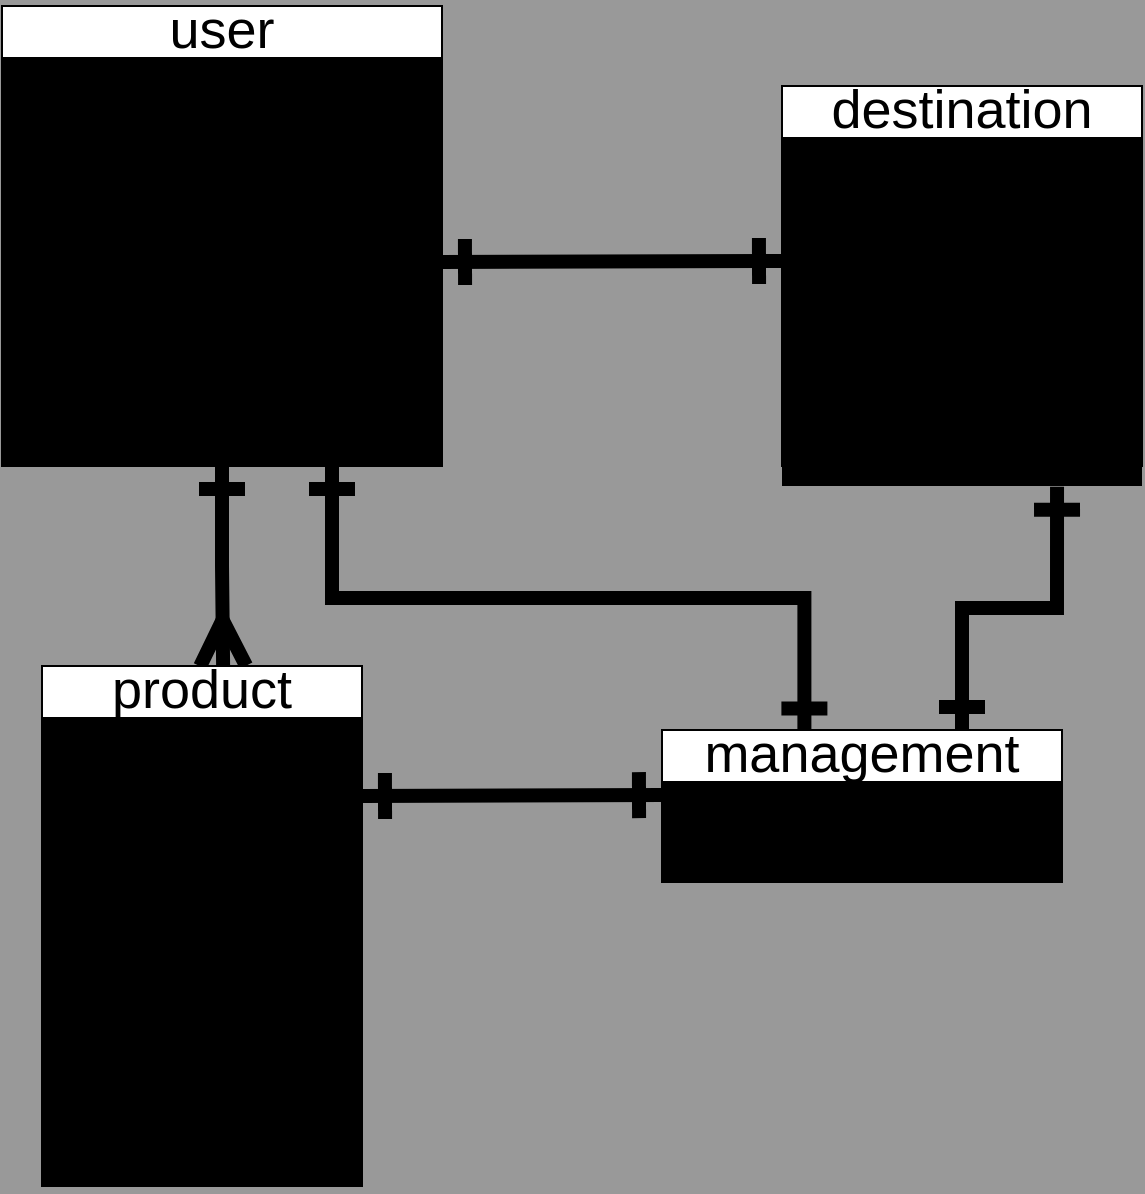 <mxfile version="13.10.0" type="embed">
    <diagram id="ZYMd7Hd8cIttcolMYnC9" name="ページ1">
        <mxGraphModel dx="769" dy="2059" grid="1" gridSize="10" guides="1" tooltips="1" connect="1" arrows="1" fold="1" page="1" pageScale="1" pageWidth="850" pageHeight="1100" background="#999999" math="0" shadow="0">
            <root>
                <mxCell id="0"/>
                <mxCell id="1" parent="0"/>
                <mxCell id="10" value="&lt;br&gt;" style="text;html=1;align=center;verticalAlign=middle;resizable=0;points=[];autosize=1;fontSize=19;" parent="1" vertex="1">
                    <mxGeometry x="120" y="295" width="20" height="30" as="geometry"/>
                </mxCell>
                <mxCell id="122" style="edgeStyle=orthogonalEdgeStyle;rounded=0;orthogonalLoop=1;jettySize=auto;html=1;exitX=0.5;exitY=1;exitDx=0;exitDy=0;entryX=0.566;entryY=0;entryDx=0;entryDy=0;entryPerimeter=0;startArrow=ERone;startFill=0;startSize=15;endArrow=ERmany;endFill=0;endSize=15;targetPerimeterSpacing=0;strokeColor=#000000;strokeWidth=7;fontSize=20;fontColor=#000000;" edge="1" parent="1" source="40" target="57">
                    <mxGeometry relative="1" as="geometry"/>
                </mxCell>
                <mxCell id="124" style="edgeStyle=orthogonalEdgeStyle;rounded=0;orthogonalLoop=1;jettySize=auto;html=1;exitX=0.75;exitY=1;exitDx=0;exitDy=0;entryX=0.356;entryY=0.01;entryDx=0;entryDy=0;entryPerimeter=0;startArrow=ERone;startFill=0;startSize=15;endArrow=ERone;endFill=0;endSize=15;targetPerimeterSpacing=0;strokeColor=#000000;strokeWidth=7;fontSize=20;fontColor=#000000;" edge="1" parent="1" source="40" target="70">
                    <mxGeometry relative="1" as="geometry"/>
                </mxCell>
                <mxCell id="40" value="user" style="swimlane;fontStyle=0;childLayout=stackLayout;horizontal=1;startSize=26;horizontalStack=0;resizeParent=1;resizeParentMax=0;resizeLast=0;collapsible=1;marginBottom=0;align=center;fontSize=27;gradientColor=none;strokeColor=#000000;fontColor=#000000;fillColor=#FFFFFF;verticalAlign=bottom;" parent="1" vertex="1">
                    <mxGeometry x="20" y="-90" width="220" height="230" as="geometry"/>
                </mxCell>
                <mxCell id="41" value="nickname&#10;email&#10;encrypted_password&#10;family_name&#10;first_name&#10;family_name_kana&#10;first_name_kana&#10;birth_day&#10;" style="text;strokeColor=none;spacingLeft=4;spacingRight=4;overflow=hidden;rotatable=0;points=[[0,0.5],[1,0.5]];portConstraint=eastwest;fontSize=20;fillColor=#000000;" parent="40" vertex="1">
                    <mxGeometry y="26" width="220" height="204" as="geometry"/>
                </mxCell>
                <mxCell id="123" style="edgeStyle=orthogonalEdgeStyle;rounded=0;orthogonalLoop=1;jettySize=auto;html=1;exitX=1;exitY=0.25;exitDx=0;exitDy=0;startArrow=ERone;startFill=0;startSize=15;endArrow=ERone;endFill=0;endSize=15;targetPerimeterSpacing=0;strokeColor=#000000;strokeWidth=7;fontSize=20;fontColor=#000000;" edge="1" parent="1" source="57">
                    <mxGeometry relative="1" as="geometry">
                        <mxPoint x="350" y="304.529" as="targetPoint"/>
                    </mxGeometry>
                </mxCell>
                <mxCell id="57" value="product" style="swimlane;fontStyle=0;childLayout=stackLayout;horizontal=1;startSize=26;horizontalStack=0;resizeParent=1;resizeParentMax=0;resizeLast=0;collapsible=1;marginBottom=0;align=center;fontSize=27;gradientColor=none;verticalAlign=bottom;fontColor=#000000;fillColor=#FFFFFF;" parent="1" vertex="1">
                    <mxGeometry x="40" y="240" width="160" height="260" as="geometry"/>
                </mxCell>
                <mxCell id="58" value="name&#10;price&#10;descripion&#10;status_id&#10;prefecture_id&#10;area&#10;state&#10;days&#10;user_id" style="text;strokeColor=none;spacingLeft=4;spacingRight=4;overflow=hidden;rotatable=0;points=[[0,0.5],[1,0.5]];portConstraint=eastwest;fontSize=20;fillColor=#000000;" parent="57" vertex="1">
                    <mxGeometry y="26" width="160" height="234" as="geometry"/>
                </mxCell>
                <mxCell id="125" style="edgeStyle=orthogonalEdgeStyle;rounded=0;orthogonalLoop=1;jettySize=auto;html=1;exitX=0.75;exitY=0;exitDx=0;exitDy=0;entryX=0.764;entryY=1.002;entryDx=0;entryDy=0;entryPerimeter=0;startArrow=ERone;startFill=0;startSize=15;endArrow=ERone;endFill=0;endSize=15;targetPerimeterSpacing=0;strokeColor=#000000;strokeWidth=7;fontSize=20;fontColor=#000000;" edge="1" parent="1" source="70" target="81">
                    <mxGeometry relative="1" as="geometry"/>
                </mxCell>
                <mxCell id="70" value="management" style="swimlane;fontStyle=0;childLayout=stackLayout;horizontal=1;startSize=26;horizontalStack=0;resizeParent=1;resizeParentMax=0;resizeLast=0;collapsible=1;marginBottom=0;align=center;fontSize=27;fillColor=#FFFFFF;fontColor=#000000;verticalAlign=bottom;" vertex="1" parent="1">
                    <mxGeometry x="350" y="272" width="200" height="76" as="geometry"/>
                </mxCell>
                <mxCell id="71" value="user_id&#10;item_id" style="text;strokeColor=none;spacingLeft=4;spacingRight=4;overflow=hidden;rotatable=0;points=[[0,0.5],[1,0.5]];portConstraint=eastwest;fontSize=20;fillColor=#000000;verticalAlign=bottom;spacingBottom=4;" vertex="1" parent="70">
                    <mxGeometry y="26" width="200" height="50" as="geometry"/>
                </mxCell>
                <mxCell id="53" value="destination" style="swimlane;fontStyle=0;childLayout=stackLayout;horizontal=1;startSize=26;horizontalStack=0;resizeParent=1;resizeParentMax=0;resizeLast=0;collapsible=1;marginBottom=0;align=center;fontSize=27;gradientColor=none;fillColor=#FFFFFF;fontColor=#000000;verticalAlign=bottom;" parent="1" vertex="1">
                    <mxGeometry x="410" y="-50" width="180" height="190" as="geometry"/>
                </mxCell>
                <mxCell id="81" value="post_code&#10;prefecture_id&#10;city&#10;adress&#10;building_name&#10;phone_numeber&#10;management_id" style="text;strokeColor=none;spacingLeft=4;spacingRight=4;overflow=hidden;rotatable=0;points=[[0,0.5],[1,0.5]];portConstraint=eastwest;fontSize=20;fillColor=#000000;" vertex="1" parent="1">
                    <mxGeometry x="410" y="-24" width="180" height="174" as="geometry"/>
                </mxCell>
                <mxCell id="120" style="edgeStyle=orthogonalEdgeStyle;rounded=0;orthogonalLoop=1;jettySize=auto;html=1;exitX=1;exitY=0.5;exitDx=0;exitDy=0;startArrow=ERone;startFill=0;startSize=15;endArrow=ERone;endFill=0;endSize=15;targetPerimeterSpacing=0;strokeColor=#000000;strokeWidth=7;fontSize=20;fontColor=#000000;" edge="1" parent="1" source="41">
                    <mxGeometry relative="1" as="geometry">
                        <mxPoint x="410" y="37.471" as="targetPoint"/>
                    </mxGeometry>
                </mxCell>
            </root>
        </mxGraphModel>
    </diagram>
</mxfile>